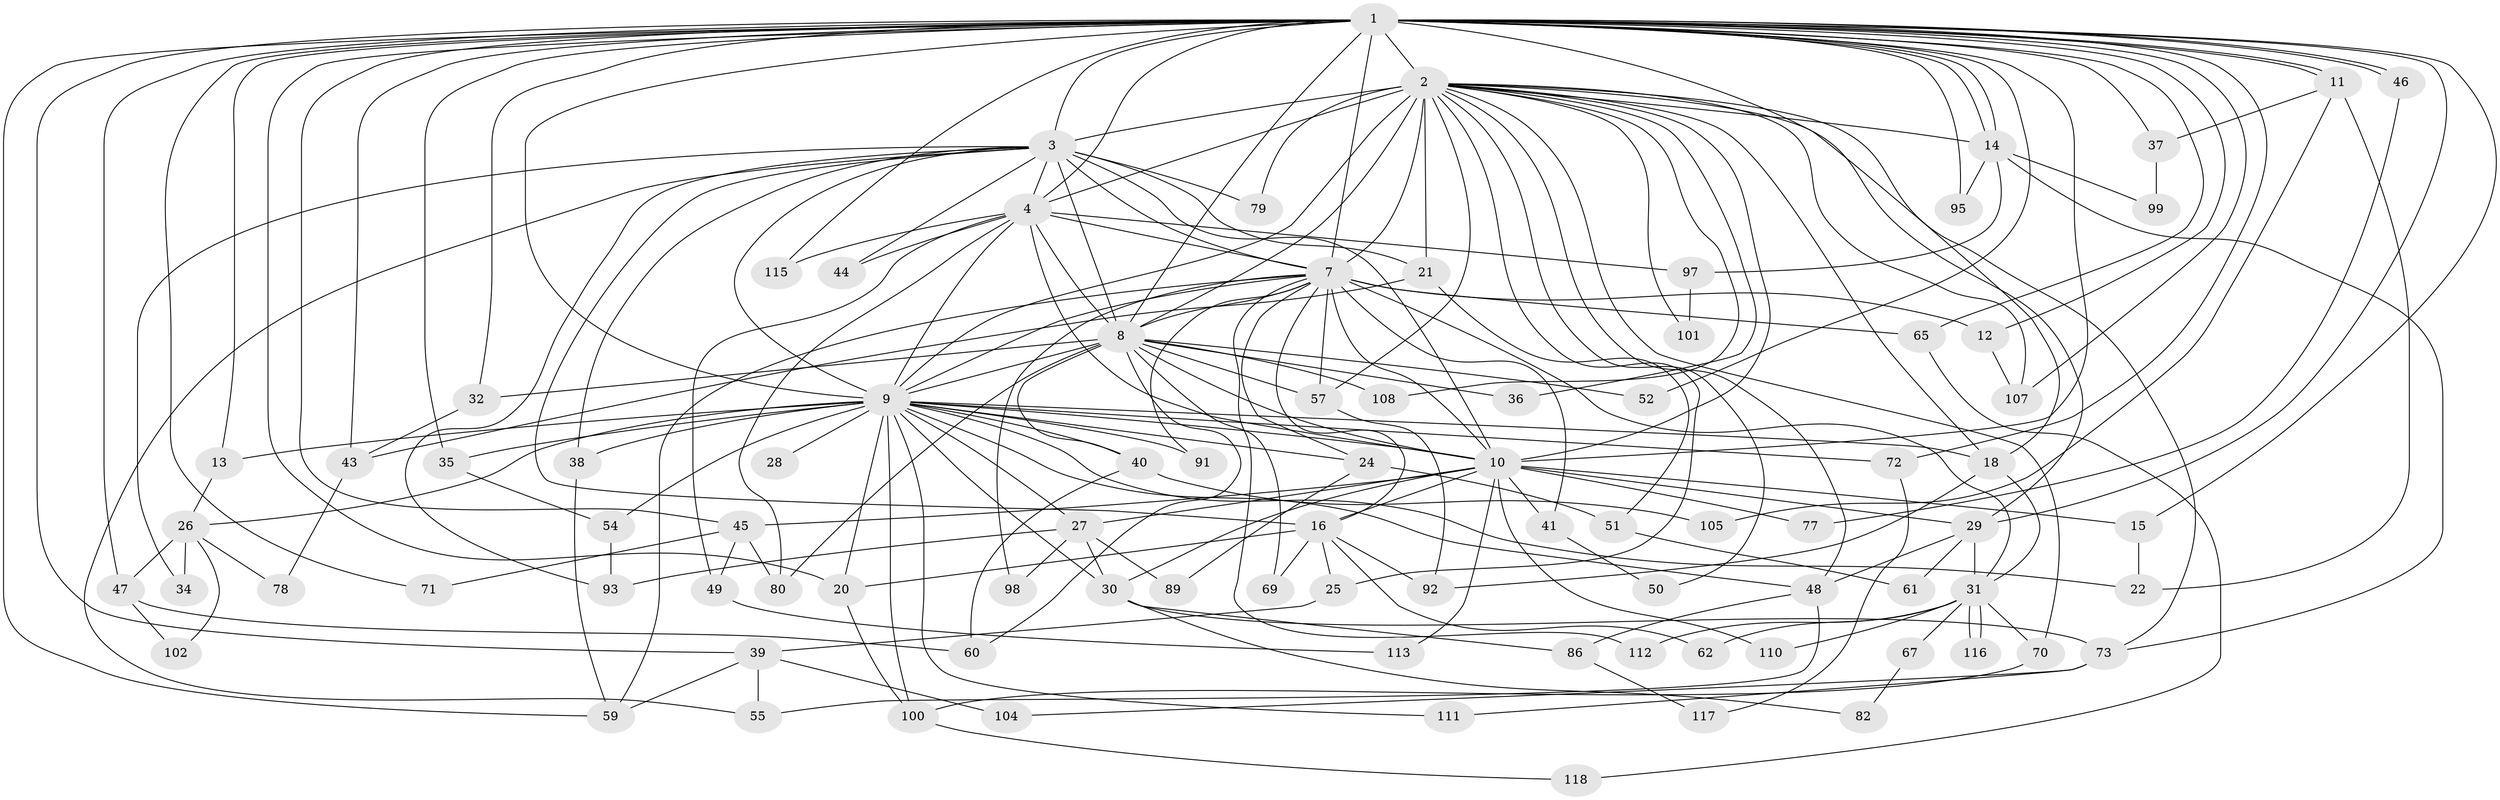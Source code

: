 // original degree distribution, {40: 0.008333333333333333, 14: 0.016666666666666666, 13: 0.008333333333333333, 16: 0.008333333333333333, 20: 0.016666666666666666, 18: 0.008333333333333333, 27: 0.008333333333333333, 17: 0.008333333333333333, 5: 0.058333333333333334, 4: 0.1, 3: 0.26666666666666666, 6: 0.041666666666666664, 8: 0.008333333333333333, 2: 0.43333333333333335, 10: 0.008333333333333333}
// Generated by graph-tools (version 1.1) at 2025/11/02/27/25 16:11:05]
// undirected, 88 vertices, 207 edges
graph export_dot {
graph [start="1"]
  node [color=gray90,style=filled];
  1 [super="+87"];
  2 [super="+6"];
  3 [super="+5"];
  4 [super="+96"];
  7 [super="+75"];
  8 [super="+23"];
  9 [super="+17"];
  10 [super="+33"];
  11;
  12 [super="+63"];
  13;
  14 [super="+19"];
  15;
  16 [super="+88"];
  18 [super="+58"];
  20 [super="+56"];
  21;
  22 [super="+53"];
  24 [super="+90"];
  25;
  26;
  27;
  28;
  29 [super="+120"];
  30;
  31 [super="+42"];
  32;
  34;
  35 [super="+84"];
  36;
  37;
  38;
  39 [super="+64"];
  40;
  41;
  43 [super="+119"];
  44;
  45 [super="+66"];
  46;
  47;
  48 [super="+83"];
  49;
  50;
  51;
  52;
  54;
  55 [super="+68"];
  57;
  59 [super="+74"];
  60 [super="+76"];
  61;
  62 [super="+81"];
  65;
  67;
  69;
  70;
  71;
  72;
  73 [super="+85"];
  77;
  78;
  79;
  80 [super="+94"];
  82;
  86;
  89;
  91;
  92 [super="+114"];
  93 [super="+103"];
  95;
  97;
  98;
  99;
  100 [super="+106"];
  101;
  102;
  104;
  105;
  107 [super="+109"];
  108;
  110;
  111;
  112;
  113;
  115;
  116;
  117;
  118;
  1 -- 2 [weight=3];
  1 -- 3 [weight=2];
  1 -- 4 [weight=2];
  1 -- 7;
  1 -- 8;
  1 -- 9;
  1 -- 10;
  1 -- 11;
  1 -- 11;
  1 -- 12;
  1 -- 13;
  1 -- 14;
  1 -- 14;
  1 -- 15;
  1 -- 18;
  1 -- 32;
  1 -- 35 [weight=2];
  1 -- 37;
  1 -- 39;
  1 -- 43;
  1 -- 45 [weight=2];
  1 -- 46;
  1 -- 46;
  1 -- 47;
  1 -- 52;
  1 -- 59;
  1 -- 65;
  1 -- 71;
  1 -- 72;
  1 -- 95;
  1 -- 115;
  1 -- 107;
  1 -- 29;
  1 -- 20;
  2 -- 3 [weight=4];
  2 -- 4 [weight=2];
  2 -- 7 [weight=2];
  2 -- 8 [weight=2];
  2 -- 9 [weight=2];
  2 -- 10 [weight=2];
  2 -- 25;
  2 -- 57;
  2 -- 101;
  2 -- 107;
  2 -- 70;
  2 -- 73;
  2 -- 14;
  2 -- 79;
  2 -- 18;
  2 -- 21;
  2 -- 29;
  2 -- 36;
  2 -- 108;
  2 -- 50;
  2 -- 48;
  3 -- 4 [weight=2];
  3 -- 7 [weight=2];
  3 -- 8 [weight=2];
  3 -- 9 [weight=3];
  3 -- 10 [weight=2];
  3 -- 34;
  3 -- 44;
  3 -- 79;
  3 -- 93;
  3 -- 38;
  3 -- 16;
  3 -- 21;
  3 -- 55;
  4 -- 7;
  4 -- 8 [weight=2];
  4 -- 9;
  4 -- 10;
  4 -- 44;
  4 -- 49;
  4 -- 80;
  4 -- 97;
  4 -- 115;
  7 -- 8;
  7 -- 9;
  7 -- 10;
  7 -- 12 [weight=2];
  7 -- 16;
  7 -- 24;
  7 -- 31;
  7 -- 41;
  7 -- 65;
  7 -- 91;
  7 -- 112;
  7 -- 57;
  7 -- 98;
  7 -- 59;
  8 -- 9;
  8 -- 10;
  8 -- 32;
  8 -- 36;
  8 -- 40;
  8 -- 52;
  8 -- 57;
  8 -- 69;
  8 -- 80;
  8 -- 108;
  8 -- 60;
  9 -- 10;
  9 -- 13;
  9 -- 20;
  9 -- 22;
  9 -- 24 [weight=2];
  9 -- 26;
  9 -- 27;
  9 -- 28 [weight=2];
  9 -- 30;
  9 -- 38;
  9 -- 40;
  9 -- 48;
  9 -- 54;
  9 -- 72;
  9 -- 91;
  9 -- 100;
  9 -- 111;
  9 -- 35;
  9 -- 18;
  10 -- 15;
  10 -- 27;
  10 -- 29;
  10 -- 41;
  10 -- 45;
  10 -- 77;
  10 -- 113;
  10 -- 110;
  10 -- 30;
  10 -- 16;
  11 -- 22;
  11 -- 37;
  11 -- 105;
  12 -- 107;
  13 -- 26;
  14 -- 95;
  14 -- 97;
  14 -- 99;
  14 -- 73;
  15 -- 22;
  16 -- 20;
  16 -- 25;
  16 -- 62;
  16 -- 69;
  16 -- 92;
  18 -- 31;
  18 -- 92;
  20 -- 100;
  21 -- 51;
  21 -- 43;
  24 -- 51;
  24 -- 89;
  25 -- 39;
  26 -- 34;
  26 -- 47;
  26 -- 78;
  26 -- 102;
  27 -- 30;
  27 -- 89;
  27 -- 93;
  27 -- 98;
  29 -- 48;
  29 -- 61;
  29 -- 31;
  30 -- 82;
  30 -- 86;
  30 -- 73;
  31 -- 62 [weight=2];
  31 -- 67 [weight=2];
  31 -- 110;
  31 -- 112;
  31 -- 116;
  31 -- 116;
  31 -- 70;
  32 -- 43;
  35 -- 54;
  37 -- 99;
  38 -- 59;
  39 -- 55;
  39 -- 104;
  39 -- 59;
  40 -- 60;
  40 -- 105;
  41 -- 50;
  43 -- 78;
  45 -- 49;
  45 -- 71;
  45 -- 80;
  46 -- 77;
  47 -- 60;
  47 -- 102;
  48 -- 86;
  48 -- 55;
  49 -- 113;
  51 -- 61;
  54 -- 93;
  57 -- 92;
  65 -- 118;
  67 -- 82;
  70 -- 100;
  72 -- 117;
  73 -- 104;
  73 -- 111;
  86 -- 117;
  97 -- 101;
  100 -- 118;
}

